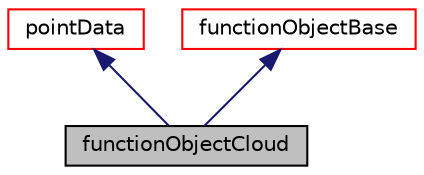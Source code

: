 digraph "functionObjectCloud"
{
  bgcolor="transparent";
  edge [fontname="Helvetica",fontsize="10",labelfontname="Helvetica",labelfontsize="10"];
  node [fontname="Helvetica",fontsize="10",shape=record];
  Node1 [label="functionObjectCloud",height=0.2,width=0.4,color="black", fillcolor="grey75", style="filled" fontcolor="black"];
  Node2 -> Node1 [dir="back",color="midnightblue",fontsize="10",style="solid",fontname="Helvetica"];
  Node2 [label="pointData",height=0.2,width=0.4,color="red",URL="$classFoam_1_1functionObjects_1_1runTimePostPro_1_1pointData.html",tooltip="Visualisation of point data. "];
  Node3 -> Node1 [dir="back",color="midnightblue",fontsize="10",style="solid",fontname="Helvetica"];
  Node3 [label="functionObjectBase",height=0.2,width=0.4,color="red",URL="$classFoam_1_1functionObjects_1_1runTimePostPro_1_1functionObjectBase.html",tooltip="Base class for function object visualisation. "];
}
